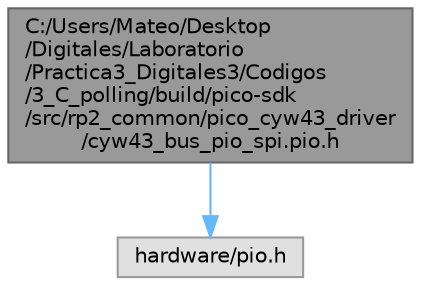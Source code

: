 digraph "C:/Users/Mateo/Desktop/Digitales/Laboratorio/Practica3_Digitales3/Codigos/3_C_polling/build/pico-sdk/src/rp2_common/pico_cyw43_driver/cyw43_bus_pio_spi.pio.h"
{
 // LATEX_PDF_SIZE
  bgcolor="transparent";
  edge [fontname=Helvetica,fontsize=10,labelfontname=Helvetica,labelfontsize=10];
  node [fontname=Helvetica,fontsize=10,shape=box,height=0.2,width=0.4];
  Node1 [id="Node000001",label="C:/Users/Mateo/Desktop\l/Digitales/Laboratorio\l/Practica3_Digitales3/Codigos\l/3_C_polling/build/pico-sdk\l/src/rp2_common/pico_cyw43_driver\l/cyw43_bus_pio_spi.pio.h",height=0.2,width=0.4,color="gray40", fillcolor="grey60", style="filled", fontcolor="black",tooltip=" "];
  Node1 -> Node2 [id="edge1_Node000001_Node000002",color="steelblue1",style="solid",tooltip=" "];
  Node2 [id="Node000002",label="hardware/pio.h",height=0.2,width=0.4,color="grey60", fillcolor="#E0E0E0", style="filled",tooltip=" "];
}
